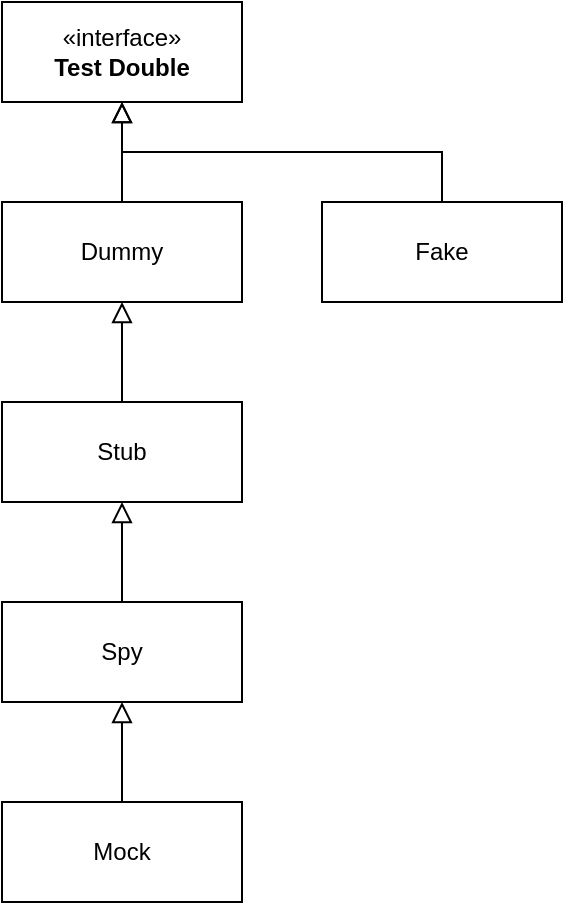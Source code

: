<mxfile version="23.1.5" type="device">
  <diagram name="Page-1" id="34-leWSy0EXxp7RJOX2a">
    <mxGraphModel dx="798" dy="486" grid="1" gridSize="10" guides="1" tooltips="1" connect="1" arrows="1" fold="1" page="0" pageScale="1" pageWidth="827" pageHeight="1169" math="0" shadow="0">
      <root>
        <mxCell id="0" />
        <mxCell id="1" parent="0" />
        <mxCell id="MbsCXAE80QEioZ6V-Pjy-1" value="«interface»&lt;br&gt;&lt;b&gt;Test Double&lt;/b&gt;" style="html=1;whiteSpace=wrap;" vertex="1" parent="1">
          <mxGeometry x="80" y="40" width="120" height="50" as="geometry" />
        </mxCell>
        <mxCell id="MbsCXAE80QEioZ6V-Pjy-9" style="edgeStyle=none;curved=1;rounded=0;orthogonalLoop=1;jettySize=auto;html=1;exitX=0.5;exitY=0;exitDx=0;exitDy=0;entryX=0.5;entryY=1;entryDx=0;entryDy=0;fontSize=12;startSize=8;endSize=8;endArrow=block;endFill=0;" edge="1" parent="1" source="MbsCXAE80QEioZ6V-Pjy-2" target="MbsCXAE80QEioZ6V-Pjy-1">
          <mxGeometry relative="1" as="geometry" />
        </mxCell>
        <mxCell id="MbsCXAE80QEioZ6V-Pjy-2" value="Dummy" style="html=1;whiteSpace=wrap;" vertex="1" parent="1">
          <mxGeometry x="80" y="140" width="120" height="50" as="geometry" />
        </mxCell>
        <mxCell id="MbsCXAE80QEioZ6V-Pjy-8" style="edgeStyle=none;curved=1;rounded=0;orthogonalLoop=1;jettySize=auto;html=1;exitX=0.5;exitY=0;exitDx=0;exitDy=0;entryX=0.5;entryY=1;entryDx=0;entryDy=0;fontSize=12;startSize=8;endSize=8;endArrow=block;endFill=0;" edge="1" parent="1" source="MbsCXAE80QEioZ6V-Pjy-3" target="MbsCXAE80QEioZ6V-Pjy-2">
          <mxGeometry relative="1" as="geometry" />
        </mxCell>
        <mxCell id="MbsCXAE80QEioZ6V-Pjy-3" value="Stub" style="html=1;whiteSpace=wrap;" vertex="1" parent="1">
          <mxGeometry x="80" y="240" width="120" height="50" as="geometry" />
        </mxCell>
        <mxCell id="MbsCXAE80QEioZ6V-Pjy-7" style="edgeStyle=none;curved=1;rounded=0;orthogonalLoop=1;jettySize=auto;html=1;exitX=0.5;exitY=0;exitDx=0;exitDy=0;entryX=0.5;entryY=1;entryDx=0;entryDy=0;fontSize=12;startSize=8;endSize=8;endArrow=block;endFill=0;" edge="1" parent="1" source="MbsCXAE80QEioZ6V-Pjy-4" target="MbsCXAE80QEioZ6V-Pjy-3">
          <mxGeometry relative="1" as="geometry" />
        </mxCell>
        <mxCell id="MbsCXAE80QEioZ6V-Pjy-4" value="Spy" style="html=1;whiteSpace=wrap;" vertex="1" parent="1">
          <mxGeometry x="80" y="340" width="120" height="50" as="geometry" />
        </mxCell>
        <mxCell id="MbsCXAE80QEioZ6V-Pjy-6" style="edgeStyle=none;curved=1;rounded=0;orthogonalLoop=1;jettySize=auto;html=1;exitX=0.5;exitY=0;exitDx=0;exitDy=0;fontSize=12;startSize=8;endSize=8;endArrow=block;endFill=0;" edge="1" parent="1" source="MbsCXAE80QEioZ6V-Pjy-5" target="MbsCXAE80QEioZ6V-Pjy-4">
          <mxGeometry relative="1" as="geometry" />
        </mxCell>
        <mxCell id="MbsCXAE80QEioZ6V-Pjy-5" value="Mock" style="html=1;whiteSpace=wrap;" vertex="1" parent="1">
          <mxGeometry x="80" y="440" width="120" height="50" as="geometry" />
        </mxCell>
        <mxCell id="MbsCXAE80QEioZ6V-Pjy-12" style="edgeStyle=orthogonalEdgeStyle;rounded=0;orthogonalLoop=1;jettySize=auto;html=1;exitX=0.5;exitY=0;exitDx=0;exitDy=0;entryX=0.5;entryY=1;entryDx=0;entryDy=0;fontSize=12;startSize=8;endSize=8;endArrow=block;endFill=0;" edge="1" parent="1" source="MbsCXAE80QEioZ6V-Pjy-11" target="MbsCXAE80QEioZ6V-Pjy-1">
          <mxGeometry relative="1" as="geometry" />
        </mxCell>
        <mxCell id="MbsCXAE80QEioZ6V-Pjy-11" value="Fake" style="html=1;whiteSpace=wrap;" vertex="1" parent="1">
          <mxGeometry x="240" y="140" width="120" height="50" as="geometry" />
        </mxCell>
      </root>
    </mxGraphModel>
  </diagram>
</mxfile>
